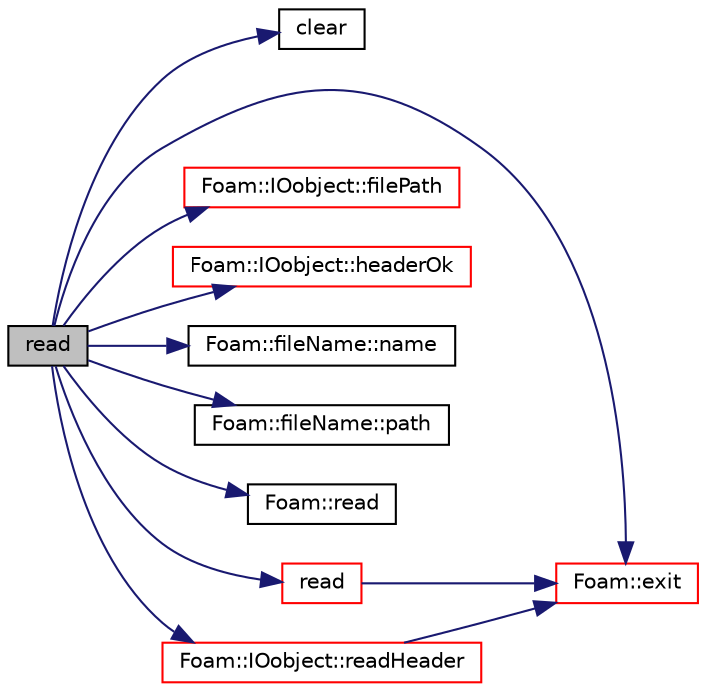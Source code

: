 digraph "read"
{
  bgcolor="transparent";
  edge [fontname="Helvetica",fontsize="10",labelfontname="Helvetica",labelfontsize="10"];
  node [fontname="Helvetica",fontsize="10",shape=record];
  rankdir="LR";
  Node1 [label="read",height=0.2,width=0.4,color="black", fillcolor="grey75", style="filled", fontcolor="black"];
  Node1 -> Node2 [color="midnightblue",fontsize="10",style="solid",fontname="Helvetica"];
  Node2 [label="clear",height=0.2,width=0.4,color="black",URL="$a03238.html#a0d972f1186e0939b42675a2df621c10e"];
  Node1 -> Node3 [color="midnightblue",fontsize="10",style="solid",fontname="Helvetica"];
  Node3 [label="Foam::exit",height=0.2,width=0.4,color="red",URL="$a10979.html#a06ca7250d8e89caf05243ec094843642"];
  Node1 -> Node4 [color="midnightblue",fontsize="10",style="solid",fontname="Helvetica"];
  Node4 [label="Foam::IOobject::filePath",height=0.2,width=0.4,color="red",URL="$a01197.html#ae01669f614e6edcf76455737b47707fd",tooltip="Return complete path + object name if the file exists. "];
  Node1 -> Node5 [color="midnightblue",fontsize="10",style="solid",fontname="Helvetica"];
  Node5 [label="Foam::IOobject::headerOk",height=0.2,width=0.4,color="red",URL="$a01197.html#a9d4879c850ce41d945ff77e788de3a23",tooltip="Read and check header info. "];
  Node1 -> Node6 [color="midnightblue",fontsize="10",style="solid",fontname="Helvetica"];
  Node6 [label="Foam::fileName::name",height=0.2,width=0.4,color="black",URL="$a00790.html#a998485fa6e866c6158d991d4cfd4e384",tooltip="Return file name (part beyond last /) "];
  Node1 -> Node7 [color="midnightblue",fontsize="10",style="solid",fontname="Helvetica"];
  Node7 [label="Foam::fileName::path",height=0.2,width=0.4,color="black",URL="$a00790.html#a64f21303d7e52f52cda7be219af9ef54",tooltip="Return directory path name (part before last /) "];
  Node1 -> Node8 [color="midnightblue",fontsize="10",style="solid",fontname="Helvetica"];
  Node8 [label="Foam::read",height=0.2,width=0.4,color="black",URL="$a10979.html#a18efc6d016047ec7c6d5150d913d8c34"];
  Node1 -> Node9 [color="midnightblue",fontsize="10",style="solid",fontname="Helvetica"];
  Node9 [label="read",height=0.2,width=0.4,color="red",URL="$a00627.html#a22c713e4cb4d8f5a7c987c659e74ed80",tooltip="Read edgeMesh components from stream. "];
  Node9 -> Node3 [color="midnightblue",fontsize="10",style="solid",fontname="Helvetica"];
  Node1 -> Node10 [color="midnightblue",fontsize="10",style="solid",fontname="Helvetica"];
  Node10 [label="Foam::IOobject::readHeader",height=0.2,width=0.4,color="red",URL="$a01197.html#acc5353ca76293212d9dba8a82c0d9a44",tooltip="Read header. "];
  Node10 -> Node3 [color="midnightblue",fontsize="10",style="solid",fontname="Helvetica"];
}
